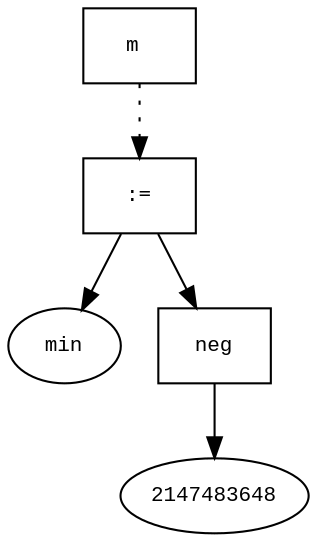 digraph AST {
  graph [fontname="Times New Roman",fontsize=10];
  node  [fontname="Courier New",fontsize=10];
  edge  [fontname="Times New Roman",fontsize=10];

  node0 [label="m ",shape=box];
  node5 [label=":=",shape=box];
  node2 [label="min",shape=ellipse];
  node5->node2;
  node4 [label="neg",shape=box];
  node3 [label="2147483648",shape=ellipse];
  node4->node3;
  node5->node4;
  node0 -> node5 [style=dotted];
}
